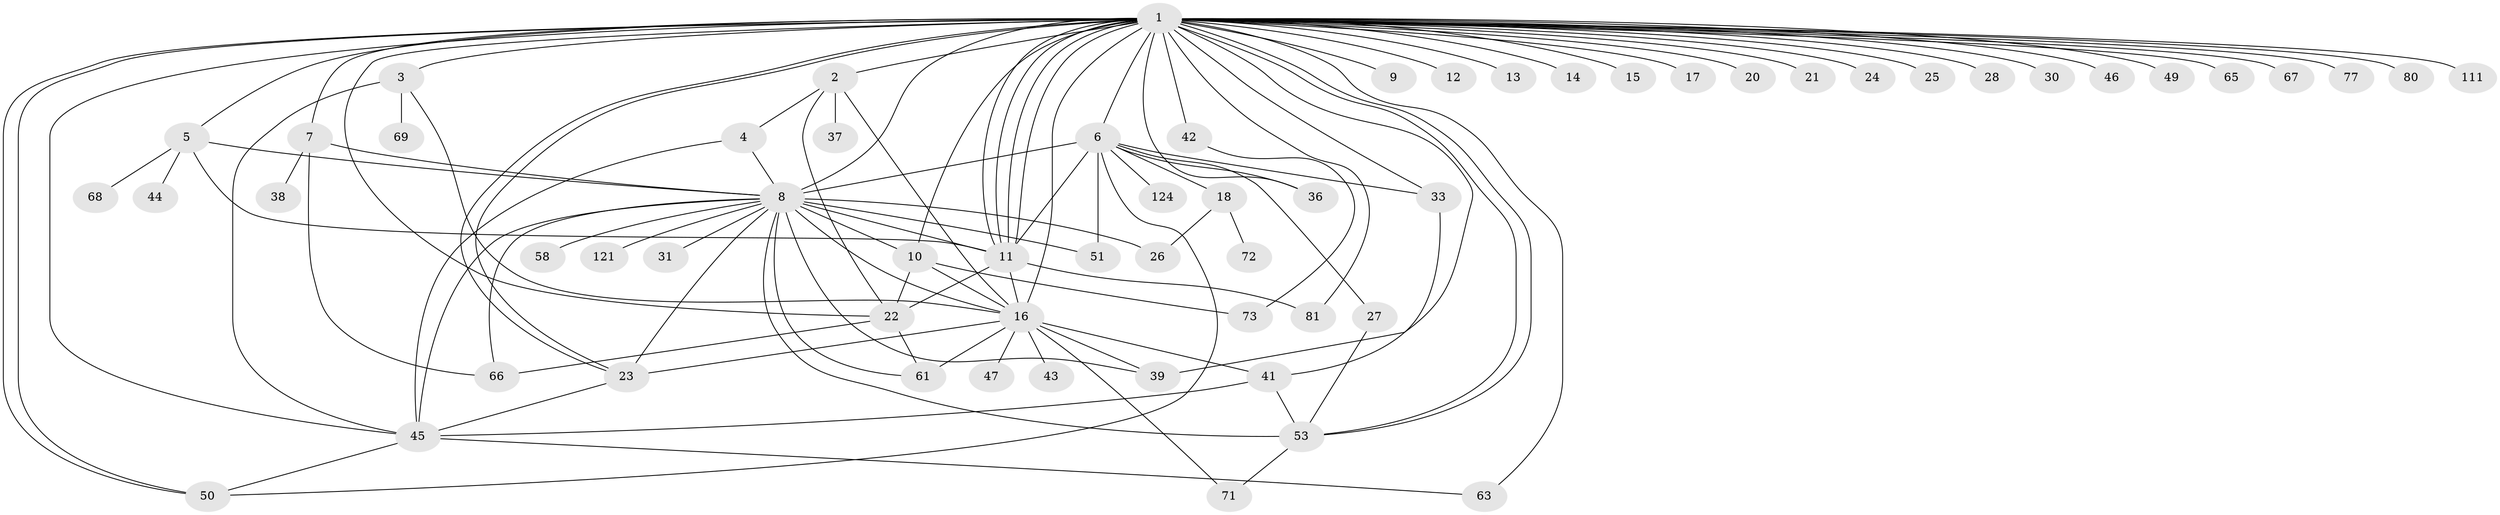 // original degree distribution, {52: 0.008064516129032258, 5: 0.07258064516129033, 3: 0.16129032258064516, 11: 0.008064516129032258, 6: 0.024193548387096774, 1: 0.45161290322580644, 2: 0.16129032258064516, 13: 0.008064516129032258, 10: 0.008064516129032258, 4: 0.06451612903225806, 12: 0.008064516129032258, 8: 0.016129032258064516, 7: 0.008064516129032258}
// Generated by graph-tools (version 1.1) at 2025/14/03/09/25 04:14:42]
// undirected, 62 vertices, 110 edges
graph export_dot {
graph [start="1"]
  node [color=gray90,style=filled];
  1;
  2;
  3 [super="+40"];
  4 [super="+34"];
  5;
  6;
  7 [super="+97+104"];
  8 [super="+100+32+19+64"];
  9;
  10 [super="+95"];
  11 [super="+92+96"];
  12;
  13;
  14;
  15;
  16 [super="+35"];
  17;
  18;
  20;
  21;
  22 [super="+62+112+52"];
  23 [super="+116"];
  24;
  25;
  26 [super="+29"];
  27;
  28;
  30 [super="+79"];
  31;
  33 [super="+55"];
  36;
  37;
  38;
  39 [super="+83"];
  41 [super="+87+86+57"];
  42 [super="+48"];
  43;
  44;
  45;
  46;
  47;
  49 [super="+115"];
  50 [super="+56"];
  51 [super="+60+99"];
  53 [super="+94+70+59"];
  58;
  61;
  63 [super="+75"];
  65;
  66;
  67;
  68;
  69;
  71;
  72;
  73 [super="+85"];
  77;
  80;
  81 [super="+120+119"];
  111;
  121;
  124;
  1 -- 2;
  1 -- 3 [weight=2];
  1 -- 5;
  1 -- 6;
  1 -- 7;
  1 -- 9;
  1 -- 10;
  1 -- 11;
  1 -- 11;
  1 -- 11;
  1 -- 11;
  1 -- 12;
  1 -- 13;
  1 -- 14;
  1 -- 15;
  1 -- 16 [weight=5];
  1 -- 17;
  1 -- 20;
  1 -- 21;
  1 -- 22;
  1 -- 23;
  1 -- 23;
  1 -- 24;
  1 -- 25;
  1 -- 28;
  1 -- 30;
  1 -- 33;
  1 -- 36;
  1 -- 42;
  1 -- 45;
  1 -- 46;
  1 -- 49;
  1 -- 50;
  1 -- 50;
  1 -- 53;
  1 -- 53;
  1 -- 63;
  1 -- 65;
  1 -- 67;
  1 -- 77;
  1 -- 80;
  1 -- 81;
  1 -- 111;
  1 -- 39;
  1 -- 8 [weight=3];
  2 -- 4;
  2 -- 37;
  2 -- 22;
  2 -- 16;
  3 -- 69;
  3 -- 45;
  3 -- 16;
  4 -- 8;
  4 -- 45;
  5 -- 11;
  5 -- 44;
  5 -- 68;
  5 -- 8;
  6 -- 8 [weight=2];
  6 -- 11;
  6 -- 18;
  6 -- 27;
  6 -- 33;
  6 -- 36;
  6 -- 51;
  6 -- 124;
  6 -- 50;
  7 -- 38;
  7 -- 66;
  7 -- 8;
  8 -- 23 [weight=2];
  8 -- 11 [weight=2];
  8 -- 45;
  8 -- 39;
  8 -- 53;
  8 -- 58;
  8 -- 31;
  8 -- 61;
  8 -- 16;
  8 -- 10;
  8 -- 66;
  8 -- 51;
  8 -- 121;
  8 -- 26;
  10 -- 16;
  10 -- 22;
  10 -- 73;
  11 -- 81;
  11 -- 22;
  11 -- 16;
  16 -- 61 [weight=2];
  16 -- 39;
  16 -- 71;
  16 -- 41;
  16 -- 43;
  16 -- 47;
  16 -- 23;
  18 -- 26;
  18 -- 72;
  22 -- 66;
  22 -- 61;
  23 -- 45;
  27 -- 53;
  33 -- 41;
  41 -- 45;
  41 -- 53;
  42 -- 73;
  45 -- 50;
  45 -- 63;
  53 -- 71;
}
